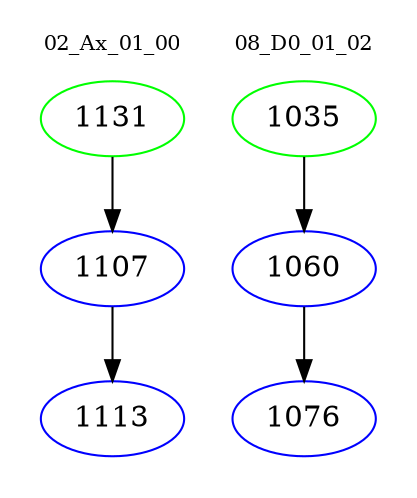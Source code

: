 digraph{
subgraph cluster_0 {
color = white
label = "02_Ax_01_00";
fontsize=10;
T0_1131 [label="1131", color="green"]
T0_1131 -> T0_1107 [color="black"]
T0_1107 [label="1107", color="blue"]
T0_1107 -> T0_1113 [color="black"]
T0_1113 [label="1113", color="blue"]
}
subgraph cluster_1 {
color = white
label = "08_D0_01_02";
fontsize=10;
T1_1035 [label="1035", color="green"]
T1_1035 -> T1_1060 [color="black"]
T1_1060 [label="1060", color="blue"]
T1_1060 -> T1_1076 [color="black"]
T1_1076 [label="1076", color="blue"]
}
}

